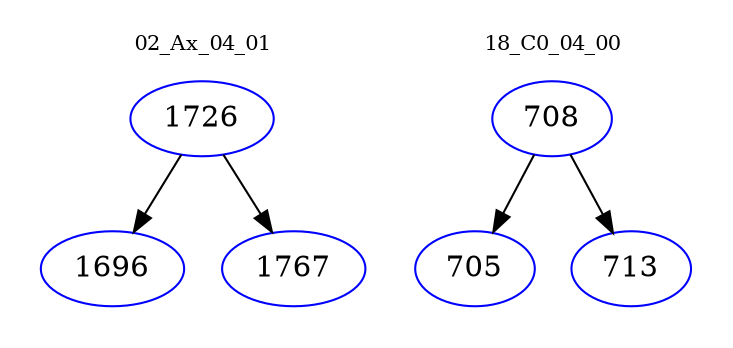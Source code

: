 digraph{
subgraph cluster_0 {
color = white
label = "02_Ax_04_01";
fontsize=10;
T0_1726 [label="1726", color="blue"]
T0_1726 -> T0_1696 [color="black"]
T0_1696 [label="1696", color="blue"]
T0_1726 -> T0_1767 [color="black"]
T0_1767 [label="1767", color="blue"]
}
subgraph cluster_1 {
color = white
label = "18_C0_04_00";
fontsize=10;
T1_708 [label="708", color="blue"]
T1_708 -> T1_705 [color="black"]
T1_705 [label="705", color="blue"]
T1_708 -> T1_713 [color="black"]
T1_713 [label="713", color="blue"]
}
}
